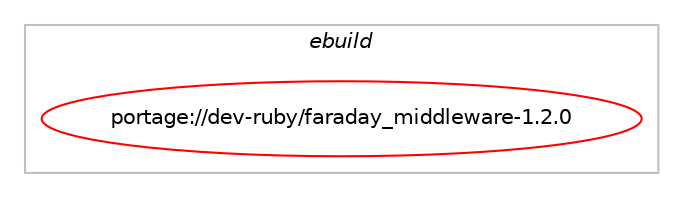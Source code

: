 digraph prolog {

# *************
# Graph options
# *************

newrank=true;
concentrate=true;
compound=true;
graph [rankdir=LR,fontname=Helvetica,fontsize=10,ranksep=1.5];#, ranksep=2.5, nodesep=0.2];
edge  [arrowhead=vee];
node  [fontname=Helvetica,fontsize=10];

# **********
# The ebuild
# **********

subgraph cluster_leftcol {
color=gray;
label=<<i>ebuild</i>>;
id [label="portage://dev-ruby/faraday_middleware-1.2.0", color=red, width=4, href="../dev-ruby/faraday_middleware-1.2.0.svg"];
}

# ****************
# The dependencies
# ****************

subgraph cluster_midcol {
color=gray;
label=<<i>dependencies</i>>;
subgraph cluster_compile {
fillcolor="#eeeeee";
style=filled;
label=<<i>compile</i>>;
# *** BEGIN UNKNOWN DEPENDENCY TYPE (TODO) ***
# id -> equal(use_conditional_group(positive,ruby_targets_ruby31,portage://dev-ruby/faraday_middleware-1.2.0,[package_dependency(portage://dev-ruby/faraday_middleware-1.2.0,install,no,dev-lang,ruby,none,[,,],[slot(3.1)],[])]))
# *** END UNKNOWN DEPENDENCY TYPE (TODO) ***

# *** BEGIN UNKNOWN DEPENDENCY TYPE (TODO) ***
# id -> equal(use_conditional_group(positive,ruby_targets_ruby31,portage://dev-ruby/faraday_middleware-1.2.0,[package_dependency(portage://dev-ruby/faraday_middleware-1.2.0,install,no,virtual,rubygems,none,[,,],[],[use(enable(ruby_targets_ruby31),negative)])]))
# *** END UNKNOWN DEPENDENCY TYPE (TODO) ***

# *** BEGIN UNKNOWN DEPENDENCY TYPE (TODO) ***
# id -> equal(use_conditional_group(positive,ruby_targets_ruby32,portage://dev-ruby/faraday_middleware-1.2.0,[package_dependency(portage://dev-ruby/faraday_middleware-1.2.0,install,no,dev-lang,ruby,none,[,,],[slot(3.2)],[])]))
# *** END UNKNOWN DEPENDENCY TYPE (TODO) ***

# *** BEGIN UNKNOWN DEPENDENCY TYPE (TODO) ***
# id -> equal(use_conditional_group(positive,ruby_targets_ruby32,portage://dev-ruby/faraday_middleware-1.2.0,[package_dependency(portage://dev-ruby/faraday_middleware-1.2.0,install,no,virtual,rubygems,none,[,,],[],[use(enable(ruby_targets_ruby32),negative)])]))
# *** END UNKNOWN DEPENDENCY TYPE (TODO) ***

}
subgraph cluster_compileandrun {
fillcolor="#eeeeee";
style=filled;
label=<<i>compile and run</i>>;
}
subgraph cluster_run {
fillcolor="#eeeeee";
style=filled;
label=<<i>run</i>>;
# *** BEGIN UNKNOWN DEPENDENCY TYPE (TODO) ***
# id -> equal(use_conditional_group(positive,ruby_targets_ruby31,portage://dev-ruby/faraday_middleware-1.2.0,[package_dependency(portage://dev-ruby/faraday_middleware-1.2.0,run,no,dev-lang,ruby,none,[,,],[slot(3.1)],[])]))
# *** END UNKNOWN DEPENDENCY TYPE (TODO) ***

# *** BEGIN UNKNOWN DEPENDENCY TYPE (TODO) ***
# id -> equal(use_conditional_group(positive,ruby_targets_ruby31,portage://dev-ruby/faraday_middleware-1.2.0,[package_dependency(portage://dev-ruby/faraday_middleware-1.2.0,run,no,dev-ruby,faraday,none,[,,],[slot(1)],[use(enable(ruby_targets_ruby31),negative)]),use_conditional_group(positive,parsexml,portage://dev-ruby/faraday_middleware-1.2.0,[package_dependency(portage://dev-ruby/faraday_middleware-1.2.0,run,no,dev-ruby,multi_xml,greaterequal,[0.5.3,,,0.5.3],[],[use(enable(ruby_targets_ruby31),negative)])]),use_conditional_group(positive,oauth,portage://dev-ruby/faraday_middleware-1.2.0,[package_dependency(portage://dev-ruby/faraday_middleware-1.2.0,run,no,dev-ruby,simple_oauth,greaterequal,[0.1,,,0.1],[],[use(enable(ruby_targets_ruby31),negative)])]),use_conditional_group(positive,mashify,portage://dev-ruby/faraday_middleware-1.2.0,[package_dependency(portage://dev-ruby/faraday_middleware-1.2.0,run,no,dev-ruby,hashie,greaterequal,[1.2,,,1.2],any_different_slot,[use(enable(ruby_targets_ruby31),negative)])]),use_conditional_group(positive,rashify,portage://dev-ruby/faraday_middleware-1.2.0,[package_dependency(portage://dev-ruby/faraday_middleware-1.2.0,run,no,dev-ruby,rash_alt,greaterequal,[0.4.3,,,0.4.3],[],[use(enable(ruby_targets_ruby31),negative)])])]))
# *** END UNKNOWN DEPENDENCY TYPE (TODO) ***

# *** BEGIN UNKNOWN DEPENDENCY TYPE (TODO) ***
# id -> equal(use_conditional_group(positive,ruby_targets_ruby31,portage://dev-ruby/faraday_middleware-1.2.0,[package_dependency(portage://dev-ruby/faraday_middleware-1.2.0,run,no,virtual,rubygems,none,[,,],[],[use(enable(ruby_targets_ruby31),negative)])]))
# *** END UNKNOWN DEPENDENCY TYPE (TODO) ***

# *** BEGIN UNKNOWN DEPENDENCY TYPE (TODO) ***
# id -> equal(use_conditional_group(positive,ruby_targets_ruby32,portage://dev-ruby/faraday_middleware-1.2.0,[package_dependency(portage://dev-ruby/faraday_middleware-1.2.0,run,no,dev-lang,ruby,none,[,,],[slot(3.2)],[])]))
# *** END UNKNOWN DEPENDENCY TYPE (TODO) ***

# *** BEGIN UNKNOWN DEPENDENCY TYPE (TODO) ***
# id -> equal(use_conditional_group(positive,ruby_targets_ruby32,portage://dev-ruby/faraday_middleware-1.2.0,[package_dependency(portage://dev-ruby/faraday_middleware-1.2.0,run,no,dev-ruby,faraday,none,[,,],[slot(1)],[use(enable(ruby_targets_ruby32),negative)]),use_conditional_group(positive,parsexml,portage://dev-ruby/faraday_middleware-1.2.0,[package_dependency(portage://dev-ruby/faraday_middleware-1.2.0,run,no,dev-ruby,multi_xml,greaterequal,[0.5.3,,,0.5.3],[],[use(enable(ruby_targets_ruby32),negative)])]),use_conditional_group(positive,oauth,portage://dev-ruby/faraday_middleware-1.2.0,[package_dependency(portage://dev-ruby/faraday_middleware-1.2.0,run,no,dev-ruby,simple_oauth,greaterequal,[0.1,,,0.1],[],[use(enable(ruby_targets_ruby32),negative)])]),use_conditional_group(positive,mashify,portage://dev-ruby/faraday_middleware-1.2.0,[package_dependency(portage://dev-ruby/faraday_middleware-1.2.0,run,no,dev-ruby,hashie,greaterequal,[1.2,,,1.2],any_different_slot,[use(enable(ruby_targets_ruby32),negative)])]),use_conditional_group(positive,rashify,portage://dev-ruby/faraday_middleware-1.2.0,[package_dependency(portage://dev-ruby/faraday_middleware-1.2.0,run,no,dev-ruby,rash_alt,greaterequal,[0.4.3,,,0.4.3],[],[use(enable(ruby_targets_ruby32),negative)])])]))
# *** END UNKNOWN DEPENDENCY TYPE (TODO) ***

# *** BEGIN UNKNOWN DEPENDENCY TYPE (TODO) ***
# id -> equal(use_conditional_group(positive,ruby_targets_ruby32,portage://dev-ruby/faraday_middleware-1.2.0,[package_dependency(portage://dev-ruby/faraday_middleware-1.2.0,run,no,virtual,rubygems,none,[,,],[],[use(enable(ruby_targets_ruby32),negative)])]))
# *** END UNKNOWN DEPENDENCY TYPE (TODO) ***

}
}

# **************
# The candidates
# **************

subgraph cluster_choices {
rank=same;
color=gray;
label=<<i>candidates</i>>;

}

}
